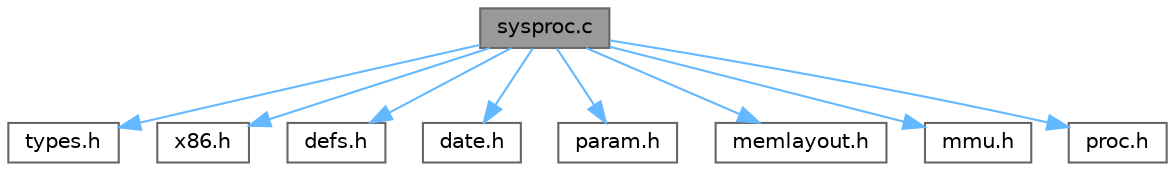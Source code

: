digraph "sysproc.c"
{
 // LATEX_PDF_SIZE
  bgcolor="transparent";
  edge [fontname=Helvetica,fontsize=10,labelfontname=Helvetica,labelfontsize=10];
  node [fontname=Helvetica,fontsize=10,shape=box,height=0.2,width=0.4];
  Node1 [id="Node000001",label="sysproc.c",height=0.2,width=0.4,color="gray40", fillcolor="grey60", style="filled", fontcolor="black",tooltip=" "];
  Node1 -> Node2 [id="edge9_Node000001_Node000002",color="steelblue1",style="solid",tooltip=" "];
  Node2 [id="Node000002",label="types.h",height=0.2,width=0.4,color="grey40", fillcolor="white", style="filled",URL="$d9/d49/types_8h.html",tooltip=" "];
  Node1 -> Node3 [id="edge10_Node000001_Node000003",color="steelblue1",style="solid",tooltip=" "];
  Node3 [id="Node000003",label="x86.h",height=0.2,width=0.4,color="grey40", fillcolor="white", style="filled",URL="$d5/d39/x86_8h.html",tooltip=" "];
  Node1 -> Node4 [id="edge11_Node000001_Node000004",color="steelblue1",style="solid",tooltip=" "];
  Node4 [id="Node000004",label="defs.h",height=0.2,width=0.4,color="grey40", fillcolor="white", style="filled",URL="$d5/d64/defs_8h.html",tooltip=" "];
  Node1 -> Node5 [id="edge12_Node000001_Node000005",color="steelblue1",style="solid",tooltip=" "];
  Node5 [id="Node000005",label="date.h",height=0.2,width=0.4,color="grey40", fillcolor="white", style="filled",URL="$db/d96/date_8h.html",tooltip=" "];
  Node1 -> Node6 [id="edge13_Node000001_Node000006",color="steelblue1",style="solid",tooltip=" "];
  Node6 [id="Node000006",label="param.h",height=0.2,width=0.4,color="grey40", fillcolor="white", style="filled",URL="$d5/d33/param_8h.html",tooltip=" "];
  Node1 -> Node7 [id="edge14_Node000001_Node000007",color="steelblue1",style="solid",tooltip=" "];
  Node7 [id="Node000007",label="memlayout.h",height=0.2,width=0.4,color="grey40", fillcolor="white", style="filled",URL="$d8/da9/memlayout_8h.html",tooltip=" "];
  Node1 -> Node8 [id="edge15_Node000001_Node000008",color="steelblue1",style="solid",tooltip=" "];
  Node8 [id="Node000008",label="mmu.h",height=0.2,width=0.4,color="grey40", fillcolor="white", style="filled",URL="$d2/df1/mmu_8h.html",tooltip=" "];
  Node1 -> Node9 [id="edge16_Node000001_Node000009",color="steelblue1",style="solid",tooltip=" "];
  Node9 [id="Node000009",label="proc.h",height=0.2,width=0.4,color="grey40", fillcolor="white", style="filled",URL="$df/d03/proc_8h.html",tooltip=" "];
}
